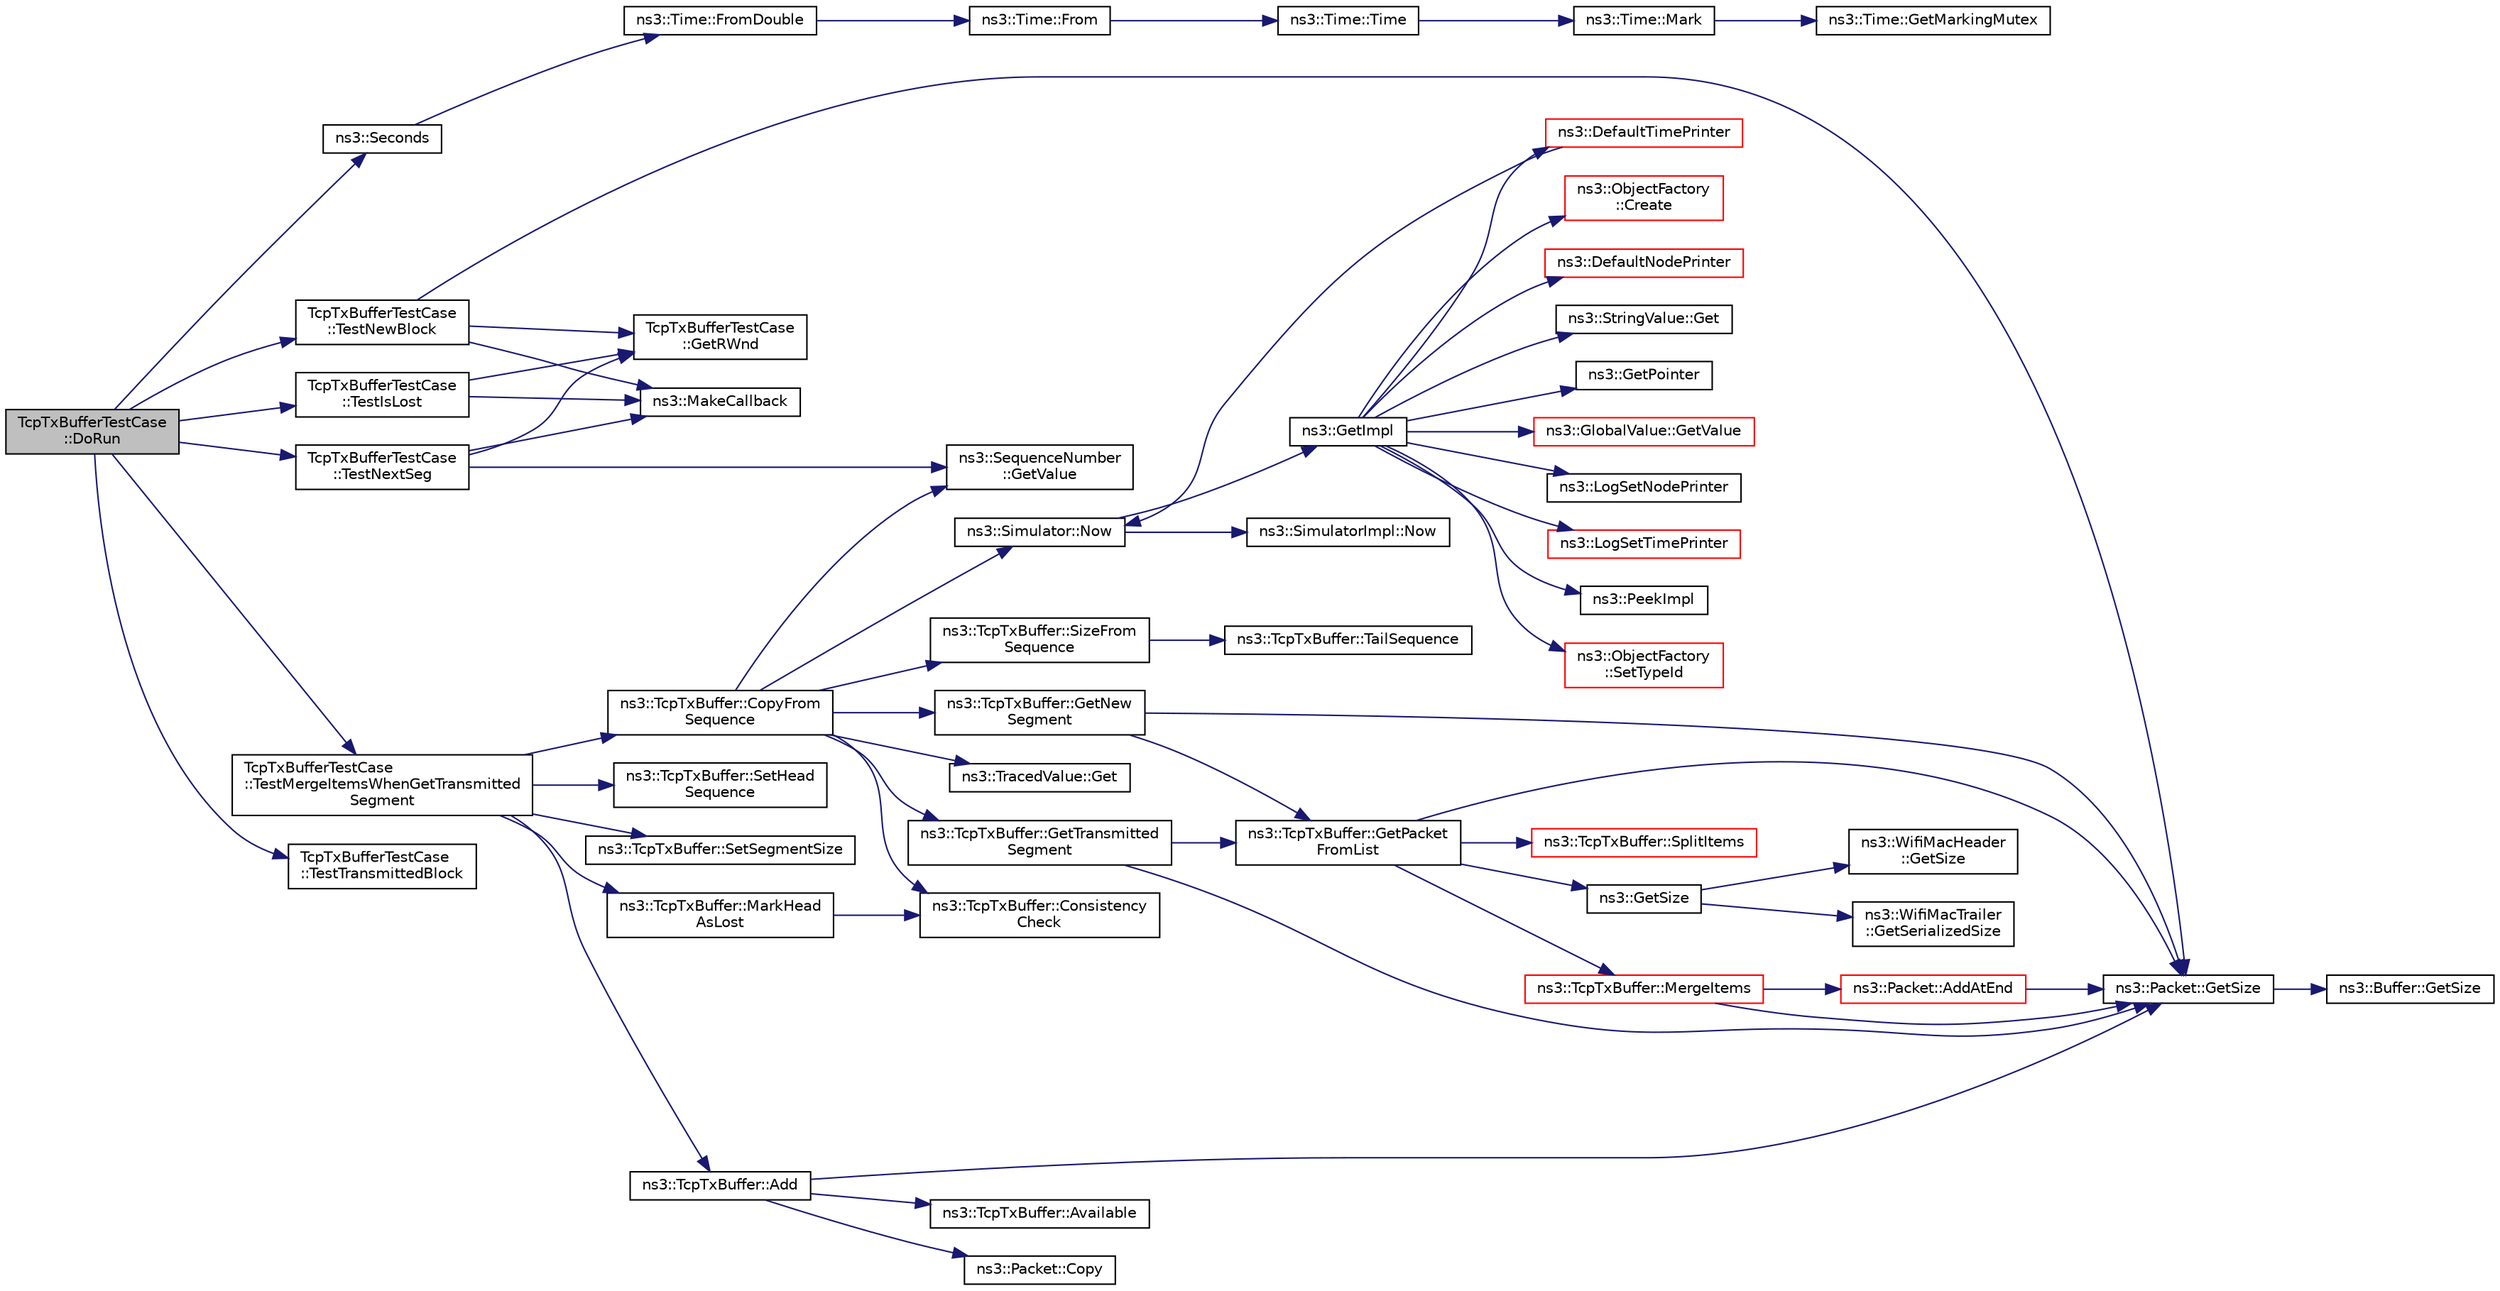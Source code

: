 digraph "TcpTxBufferTestCase::DoRun"
{
 // LATEX_PDF_SIZE
  edge [fontname="Helvetica",fontsize="10",labelfontname="Helvetica",labelfontsize="10"];
  node [fontname="Helvetica",fontsize="10",shape=record];
  rankdir="LR";
  Node1 [label="TcpTxBufferTestCase\l::DoRun",height=0.2,width=0.4,color="black", fillcolor="grey75", style="filled", fontcolor="black",tooltip="Implementation to actually run this TestCase."];
  Node1 -> Node2 [color="midnightblue",fontsize="10",style="solid",fontname="Helvetica"];
  Node2 [label="ns3::Seconds",height=0.2,width=0.4,color="black", fillcolor="white", style="filled",URL="$group__timecivil.html#ga33c34b816f8ff6628e33d5c8e9713b9e",tooltip="Construct a Time in the indicated unit."];
  Node2 -> Node3 [color="midnightblue",fontsize="10",style="solid",fontname="Helvetica"];
  Node3 [label="ns3::Time::FromDouble",height=0.2,width=0.4,color="black", fillcolor="white", style="filled",URL="$classns3_1_1_time.html#a60e845f4a74e62495b86356afe604cb4",tooltip="Create a Time equal to value in unit unit."];
  Node3 -> Node4 [color="midnightblue",fontsize="10",style="solid",fontname="Helvetica"];
  Node4 [label="ns3::Time::From",height=0.2,width=0.4,color="black", fillcolor="white", style="filled",URL="$classns3_1_1_time.html#a34e4acc13d0e08cc8cb9cd3b838b9baf",tooltip="Create a Time in the current unit."];
  Node4 -> Node5 [color="midnightblue",fontsize="10",style="solid",fontname="Helvetica"];
  Node5 [label="ns3::Time::Time",height=0.2,width=0.4,color="black", fillcolor="white", style="filled",URL="$classns3_1_1_time.html#a8a39dc1b8cbbd7fe6d940e492d1b925e",tooltip="Default constructor, with value 0."];
  Node5 -> Node6 [color="midnightblue",fontsize="10",style="solid",fontname="Helvetica"];
  Node6 [label="ns3::Time::Mark",height=0.2,width=0.4,color="black", fillcolor="white", style="filled",URL="$classns3_1_1_time.html#aa7eef2a1119c1c4855d99f1e83d44c54",tooltip="Record a Time instance with the MarkedTimes."];
  Node6 -> Node7 [color="midnightblue",fontsize="10",style="solid",fontname="Helvetica"];
  Node7 [label="ns3::Time::GetMarkingMutex",height=0.2,width=0.4,color="black", fillcolor="white", style="filled",URL="$classns3_1_1_time.html#addd8e672203391b3ae98ee475ce05272",tooltip=" "];
  Node1 -> Node8 [color="midnightblue",fontsize="10",style="solid",fontname="Helvetica"];
  Node8 [label="TcpTxBufferTestCase\l::TestIsLost",height=0.2,width=0.4,color="black", fillcolor="white", style="filled",URL="$class_tcp_tx_buffer_test_case.html#a6d12bda320f20f02c64eb14ae87b2e6f",tooltip="Test if a segment is really set as lost."];
  Node8 -> Node9 [color="midnightblue",fontsize="10",style="solid",fontname="Helvetica"];
  Node9 [label="TcpTxBufferTestCase\l::GetRWnd",height=0.2,width=0.4,color="black", fillcolor="white", style="filled",URL="$class_tcp_tx_buffer_test_case.html#a5320c9fa922a6ae7ef7aabf725ef310c",tooltip="Callback to provide a value of receiver window."];
  Node8 -> Node10 [color="midnightblue",fontsize="10",style="solid",fontname="Helvetica"];
  Node10 [label="ns3::MakeCallback",height=0.2,width=0.4,color="black", fillcolor="white", style="filled",URL="$namespacens3.html#af1dde3c04374147fca0cfe3b0766d664",tooltip="Build Callbacks for class method members which take varying numbers of arguments and potentially retu..."];
  Node1 -> Node11 [color="midnightblue",fontsize="10",style="solid",fontname="Helvetica"];
  Node11 [label="TcpTxBufferTestCase\l::TestMergeItemsWhenGetTransmitted\lSegment",height=0.2,width=0.4,color="black", fillcolor="white", style="filled",URL="$class_tcp_tx_buffer_test_case.html#a14fcf71a938418d4d075a3e704a16e44",tooltip="Test the logic of merging items in GetTransmittedSegment() which is triggered by CopyFromSequence()"];
  Node11 -> Node12 [color="midnightblue",fontsize="10",style="solid",fontname="Helvetica"];
  Node12 [label="ns3::TcpTxBuffer::Add",height=0.2,width=0.4,color="black", fillcolor="white", style="filled",URL="$classns3_1_1_tcp_tx_buffer.html#a275d96f2c58333c9e7c5fe0f1fa152e1",tooltip="Append a data packet to the end of the buffer."];
  Node12 -> Node13 [color="midnightblue",fontsize="10",style="solid",fontname="Helvetica"];
  Node13 [label="ns3::TcpTxBuffer::Available",height=0.2,width=0.4,color="black", fillcolor="white", style="filled",URL="$classns3_1_1_tcp_tx_buffer.html#a2d9210dfb416bf6fd882a5dae9daaaff",tooltip="Returns the available capacity of this buffer."];
  Node12 -> Node14 [color="midnightblue",fontsize="10",style="solid",fontname="Helvetica"];
  Node14 [label="ns3::Packet::Copy",height=0.2,width=0.4,color="black", fillcolor="white", style="filled",URL="$classns3_1_1_packet.html#afb38be706cfc761bc1c0591f595fc1b7",tooltip="performs a COW copy of the packet."];
  Node12 -> Node15 [color="midnightblue",fontsize="10",style="solid",fontname="Helvetica"];
  Node15 [label="ns3::Packet::GetSize",height=0.2,width=0.4,color="black", fillcolor="white", style="filled",URL="$classns3_1_1_packet.html#afff7cb1ff518ee6dc0d424e10a5ad6ec",tooltip="Returns the the size in bytes of the packet (including the zero-filled initial payload)."];
  Node15 -> Node16 [color="midnightblue",fontsize="10",style="solid",fontname="Helvetica"];
  Node16 [label="ns3::Buffer::GetSize",height=0.2,width=0.4,color="black", fillcolor="white", style="filled",URL="$classns3_1_1_buffer.html#a60c9172d2b102f8856c81b2126c8b209",tooltip=" "];
  Node11 -> Node17 [color="midnightblue",fontsize="10",style="solid",fontname="Helvetica"];
  Node17 [label="ns3::TcpTxBuffer::CopyFrom\lSequence",height=0.2,width=0.4,color="black", fillcolor="white", style="filled",URL="$classns3_1_1_tcp_tx_buffer.html#a7b376f6a4ccc3b43a2d038e8282fbf01",tooltip="Copy data from the range [seq, seq+numBytes) into a packet."];
  Node17 -> Node18 [color="midnightblue",fontsize="10",style="solid",fontname="Helvetica"];
  Node18 [label="ns3::TcpTxBuffer::Consistency\lCheck",height=0.2,width=0.4,color="black", fillcolor="white", style="filled",URL="$classns3_1_1_tcp_tx_buffer.html#a0d6e6e19c30a4bca5a83e987f89b8ecb",tooltip="Check if the values of sacked, lost, retrans, are in sync with the sent list."];
  Node17 -> Node19 [color="midnightblue",fontsize="10",style="solid",fontname="Helvetica"];
  Node19 [label="ns3::TracedValue::Get",height=0.2,width=0.4,color="black", fillcolor="white", style="filled",URL="$classns3_1_1_traced_value.html#af77ce761fca6254db42c875dd1a4cdc6",tooltip="Get the underlying value."];
  Node17 -> Node20 [color="midnightblue",fontsize="10",style="solid",fontname="Helvetica"];
  Node20 [label="ns3::TcpTxBuffer::GetNew\lSegment",height=0.2,width=0.4,color="black", fillcolor="white", style="filled",URL="$classns3_1_1_tcp_tx_buffer.html#a7f8012f60263f1184f63d68f95d9fed6",tooltip="Get a block of data not transmitted yet and move it into SentList."];
  Node20 -> Node21 [color="midnightblue",fontsize="10",style="solid",fontname="Helvetica"];
  Node21 [label="ns3::TcpTxBuffer::GetPacket\lFromList",height=0.2,width=0.4,color="black", fillcolor="white", style="filled",URL="$classns3_1_1_tcp_tx_buffer.html#a3935705ed28789f4e438479d207f61c8",tooltip="Get a block (which is returned as Packet) from a list."];
  Node21 -> Node22 [color="midnightblue",fontsize="10",style="solid",fontname="Helvetica"];
  Node22 [label="ns3::GetSize",height=0.2,width=0.4,color="black", fillcolor="white", style="filled",URL="$namespacens3.html#ac78f3ac928570be14da972e15dcf5946",tooltip="Return the total size of the packet after WifiMacHeader and FCS trailer have been added."];
  Node22 -> Node23 [color="midnightblue",fontsize="10",style="solid",fontname="Helvetica"];
  Node23 [label="ns3::WifiMacTrailer\l::GetSerializedSize",height=0.2,width=0.4,color="black", fillcolor="white", style="filled",URL="$classns3_1_1_wifi_mac_trailer.html#a8a3daec73a290310de86f9d3165c5146",tooltip=" "];
  Node22 -> Node24 [color="midnightblue",fontsize="10",style="solid",fontname="Helvetica"];
  Node24 [label="ns3::WifiMacHeader\l::GetSize",height=0.2,width=0.4,color="black", fillcolor="white", style="filled",URL="$classns3_1_1_wifi_mac_header.html#a5330ccda676bc7348bc633acc67df8fc",tooltip="Return the size of the WifiMacHeader in octets."];
  Node21 -> Node15 [color="midnightblue",fontsize="10",style="solid",fontname="Helvetica"];
  Node21 -> Node25 [color="midnightblue",fontsize="10",style="solid",fontname="Helvetica"];
  Node25 [label="ns3::TcpTxBuffer::MergeItems",height=0.2,width=0.4,color="red", fillcolor="white", style="filled",URL="$classns3_1_1_tcp_tx_buffer.html#acd8b1a260f0016fcfd315db108ae596c",tooltip="Merge two TcpTxItem."];
  Node25 -> Node26 [color="midnightblue",fontsize="10",style="solid",fontname="Helvetica"];
  Node26 [label="ns3::Packet::AddAtEnd",height=0.2,width=0.4,color="red", fillcolor="white", style="filled",URL="$classns3_1_1_packet.html#a14ec3d4250b425468764de58f5837b6b",tooltip="Concatenate the input packet at the end of the current packet."];
  Node26 -> Node15 [color="midnightblue",fontsize="10",style="solid",fontname="Helvetica"];
  Node25 -> Node15 [color="midnightblue",fontsize="10",style="solid",fontname="Helvetica"];
  Node21 -> Node72 [color="midnightblue",fontsize="10",style="solid",fontname="Helvetica"];
  Node72 [label="ns3::TcpTxBuffer::SplitItems",height=0.2,width=0.4,color="red", fillcolor="white", style="filled",URL="$classns3_1_1_tcp_tx_buffer.html#ab947e46d76f8ec882f6564969f4567a7",tooltip="Split one TcpTxItem."];
  Node20 -> Node15 [color="midnightblue",fontsize="10",style="solid",fontname="Helvetica"];
  Node17 -> Node84 [color="midnightblue",fontsize="10",style="solid",fontname="Helvetica"];
  Node84 [label="ns3::TcpTxBuffer::GetTransmitted\lSegment",height=0.2,width=0.4,color="black", fillcolor="white", style="filled",URL="$classns3_1_1_tcp_tx_buffer.html#a4de9715c65893a5cb8a869e72ed7bb10",tooltip="Get a block of data previously transmitted."];
  Node84 -> Node21 [color="midnightblue",fontsize="10",style="solid",fontname="Helvetica"];
  Node84 -> Node15 [color="midnightblue",fontsize="10",style="solid",fontname="Helvetica"];
  Node17 -> Node85 [color="midnightblue",fontsize="10",style="solid",fontname="Helvetica"];
  Node85 [label="ns3::SequenceNumber\l::GetValue",height=0.2,width=0.4,color="black", fillcolor="white", style="filled",URL="$classns3_1_1_sequence_number.html#ac16a0b2c43ad7e157edb610e858b309f",tooltip="Extracts the numeric value of the sequence number."];
  Node17 -> Node86 [color="midnightblue",fontsize="10",style="solid",fontname="Helvetica"];
  Node86 [label="ns3::Simulator::Now",height=0.2,width=0.4,color="black", fillcolor="white", style="filled",URL="$classns3_1_1_simulator.html#ac3178fa975b419f7875e7105be122800",tooltip="Return the current simulation virtual time."];
  Node86 -> Node87 [color="midnightblue",fontsize="10",style="solid",fontname="Helvetica"];
  Node87 [label="ns3::GetImpl",height=0.2,width=0.4,color="black", fillcolor="white", style="filled",URL="$group__simulator.html#ga42eb4eddad41528d4d99794a3dae3fd0",tooltip="Get the SimulatorImpl singleton."];
  Node87 -> Node88 [color="midnightblue",fontsize="10",style="solid",fontname="Helvetica"];
  Node88 [label="ns3::ObjectFactory\l::Create",height=0.2,width=0.4,color="red", fillcolor="white", style="filled",URL="$classns3_1_1_object_factory.html#a52eda277f4aaab54266134ba48102ad7",tooltip="Create an Object instance of the configured TypeId."];
  Node87 -> Node117 [color="midnightblue",fontsize="10",style="solid",fontname="Helvetica"];
  Node117 [label="ns3::DefaultNodePrinter",height=0.2,width=0.4,color="red", fillcolor="white", style="filled",URL="$group__logging.html#gac4c06cbbed12229d85991ced145f6be2",tooltip="Default node id printer implementation."];
  Node87 -> Node120 [color="midnightblue",fontsize="10",style="solid",fontname="Helvetica"];
  Node120 [label="ns3::DefaultTimePrinter",height=0.2,width=0.4,color="red", fillcolor="white", style="filled",URL="$namespacens3.html#ae01c3c7786b644dfb8a0bb8f1201b269",tooltip="Default Time printer."];
  Node120 -> Node86 [color="midnightblue",fontsize="10",style="solid",fontname="Helvetica"];
  Node87 -> Node123 [color="midnightblue",fontsize="10",style="solid",fontname="Helvetica"];
  Node123 [label="ns3::StringValue::Get",height=0.2,width=0.4,color="black", fillcolor="white", style="filled",URL="$classns3_1_1_string_value.html#a6f208c2778fe1c7882e5cb429b8326ae",tooltip=" "];
  Node87 -> Node124 [color="midnightblue",fontsize="10",style="solid",fontname="Helvetica"];
  Node124 [label="ns3::GetPointer",height=0.2,width=0.4,color="black", fillcolor="white", style="filled",URL="$namespacens3.html#ab4e173cdfd43d17c1a40d5348510a670",tooltip=" "];
  Node87 -> Node125 [color="midnightblue",fontsize="10",style="solid",fontname="Helvetica"];
  Node125 [label="ns3::GlobalValue::GetValue",height=0.2,width=0.4,color="red", fillcolor="white", style="filled",URL="$classns3_1_1_global_value.html#a48a99242193fb69609a17332733e8600",tooltip="Get the value."];
  Node87 -> Node127 [color="midnightblue",fontsize="10",style="solid",fontname="Helvetica"];
  Node127 [label="ns3::LogSetNodePrinter",height=0.2,width=0.4,color="black", fillcolor="white", style="filled",URL="$namespacens3.html#aebac73305345f2e2803fdeb102a7705e",tooltip="Set the LogNodePrinter function to be used to prepend log messages with the node id."];
  Node87 -> Node128 [color="midnightblue",fontsize="10",style="solid",fontname="Helvetica"];
  Node128 [label="ns3::LogSetTimePrinter",height=0.2,width=0.4,color="red", fillcolor="white", style="filled",URL="$namespacens3.html#a46cd76678f7da29799d1b41994e12ec1",tooltip="Set the TimePrinter function to be used to prepend log messages with the simulation time."];
  Node87 -> Node133 [color="midnightblue",fontsize="10",style="solid",fontname="Helvetica"];
  Node133 [label="ns3::PeekImpl",height=0.2,width=0.4,color="black", fillcolor="white", style="filled",URL="$group__simulator.html#ga233c5c38de117e4e4a5a9cd168694792",tooltip="Get the static SimulatorImpl instance."];
  Node87 -> Node134 [color="midnightblue",fontsize="10",style="solid",fontname="Helvetica"];
  Node134 [label="ns3::ObjectFactory\l::SetTypeId",height=0.2,width=0.4,color="red", fillcolor="white", style="filled",URL="$classns3_1_1_object_factory.html#a77dcd099064038a1eb7a6b8251229ec3",tooltip="Set the TypeId of the Objects to be created by this factory."];
  Node86 -> Node135 [color="midnightblue",fontsize="10",style="solid",fontname="Helvetica"];
  Node135 [label="ns3::SimulatorImpl::Now",height=0.2,width=0.4,color="black", fillcolor="white", style="filled",URL="$classns3_1_1_simulator_impl.html#aa516c50060846adc6fd316e83ef0797c",tooltip="Return the current simulation virtual time."];
  Node17 -> Node136 [color="midnightblue",fontsize="10",style="solid",fontname="Helvetica"];
  Node136 [label="ns3::TcpTxBuffer::SizeFrom\lSequence",height=0.2,width=0.4,color="black", fillcolor="white", style="filled",URL="$classns3_1_1_tcp_tx_buffer.html#a42b6afc017d2b94c96354df345c49b87",tooltip="Returns the number of bytes from the buffer in the range [seq, tailSequence)"];
  Node136 -> Node137 [color="midnightblue",fontsize="10",style="solid",fontname="Helvetica"];
  Node137 [label="ns3::TcpTxBuffer::TailSequence",height=0.2,width=0.4,color="black", fillcolor="white", style="filled",URL="$classns3_1_1_tcp_tx_buffer.html#aa61abccc56655c6f0a119a8a2f6ef74f",tooltip="Get the sequence number of the buffer tail (plus one)"];
  Node11 -> Node138 [color="midnightblue",fontsize="10",style="solid",fontname="Helvetica"];
  Node138 [label="ns3::TcpTxBuffer::MarkHead\lAsLost",height=0.2,width=0.4,color="black", fillcolor="white", style="filled",URL="$classns3_1_1_tcp_tx_buffer.html#a9c84073be0f146fa841f82ac7a55def5",tooltip="Mark the head of the sent list as lost."];
  Node138 -> Node18 [color="midnightblue",fontsize="10",style="solid",fontname="Helvetica"];
  Node11 -> Node139 [color="midnightblue",fontsize="10",style="solid",fontname="Helvetica"];
  Node139 [label="ns3::TcpTxBuffer::SetHead\lSequence",height=0.2,width=0.4,color="black", fillcolor="white", style="filled",URL="$classns3_1_1_tcp_tx_buffer.html#ae9d25292f14d338abe26a2657e103921",tooltip="Set the head sequence of the buffer."];
  Node11 -> Node140 [color="midnightblue",fontsize="10",style="solid",fontname="Helvetica"];
  Node140 [label="ns3::TcpTxBuffer::SetSegmentSize",height=0.2,width=0.4,color="black", fillcolor="white", style="filled",URL="$classns3_1_1_tcp_tx_buffer.html#a28a3870d3c9c84aa7c644fefa346214c",tooltip="Set the segment size."];
  Node1 -> Node141 [color="midnightblue",fontsize="10",style="solid",fontname="Helvetica"];
  Node141 [label="TcpTxBufferTestCase\l::TestNewBlock",height=0.2,width=0.4,color="black", fillcolor="white", style="filled",URL="$class_tcp_tx_buffer_test_case.html#a2b058225bf6a55a7e80bca5d1dc93f7a",tooltip="Test the generation of an unsent block."];
  Node141 -> Node9 [color="midnightblue",fontsize="10",style="solid",fontname="Helvetica"];
  Node141 -> Node15 [color="midnightblue",fontsize="10",style="solid",fontname="Helvetica"];
  Node141 -> Node10 [color="midnightblue",fontsize="10",style="solid",fontname="Helvetica"];
  Node1 -> Node142 [color="midnightblue",fontsize="10",style="solid",fontname="Helvetica"];
  Node142 [label="TcpTxBufferTestCase\l::TestNextSeg",height=0.2,width=0.4,color="black", fillcolor="white", style="filled",URL="$class_tcp_tx_buffer_test_case.html#a87a6f679a0da25966b57cd415b03a268",tooltip="Test the generation of the \"next\" block."];
  Node142 -> Node9 [color="midnightblue",fontsize="10",style="solid",fontname="Helvetica"];
  Node142 -> Node85 [color="midnightblue",fontsize="10",style="solid",fontname="Helvetica"];
  Node142 -> Node10 [color="midnightblue",fontsize="10",style="solid",fontname="Helvetica"];
  Node1 -> Node143 [color="midnightblue",fontsize="10",style="solid",fontname="Helvetica"];
  Node143 [label="TcpTxBufferTestCase\l::TestTransmittedBlock",height=0.2,width=0.4,color="black", fillcolor="white", style="filled",URL="$class_tcp_tx_buffer_test_case.html#a088069951796a97ab17f7a6a9996034d",tooltip="Test the generation of a previously sent block."];
}
